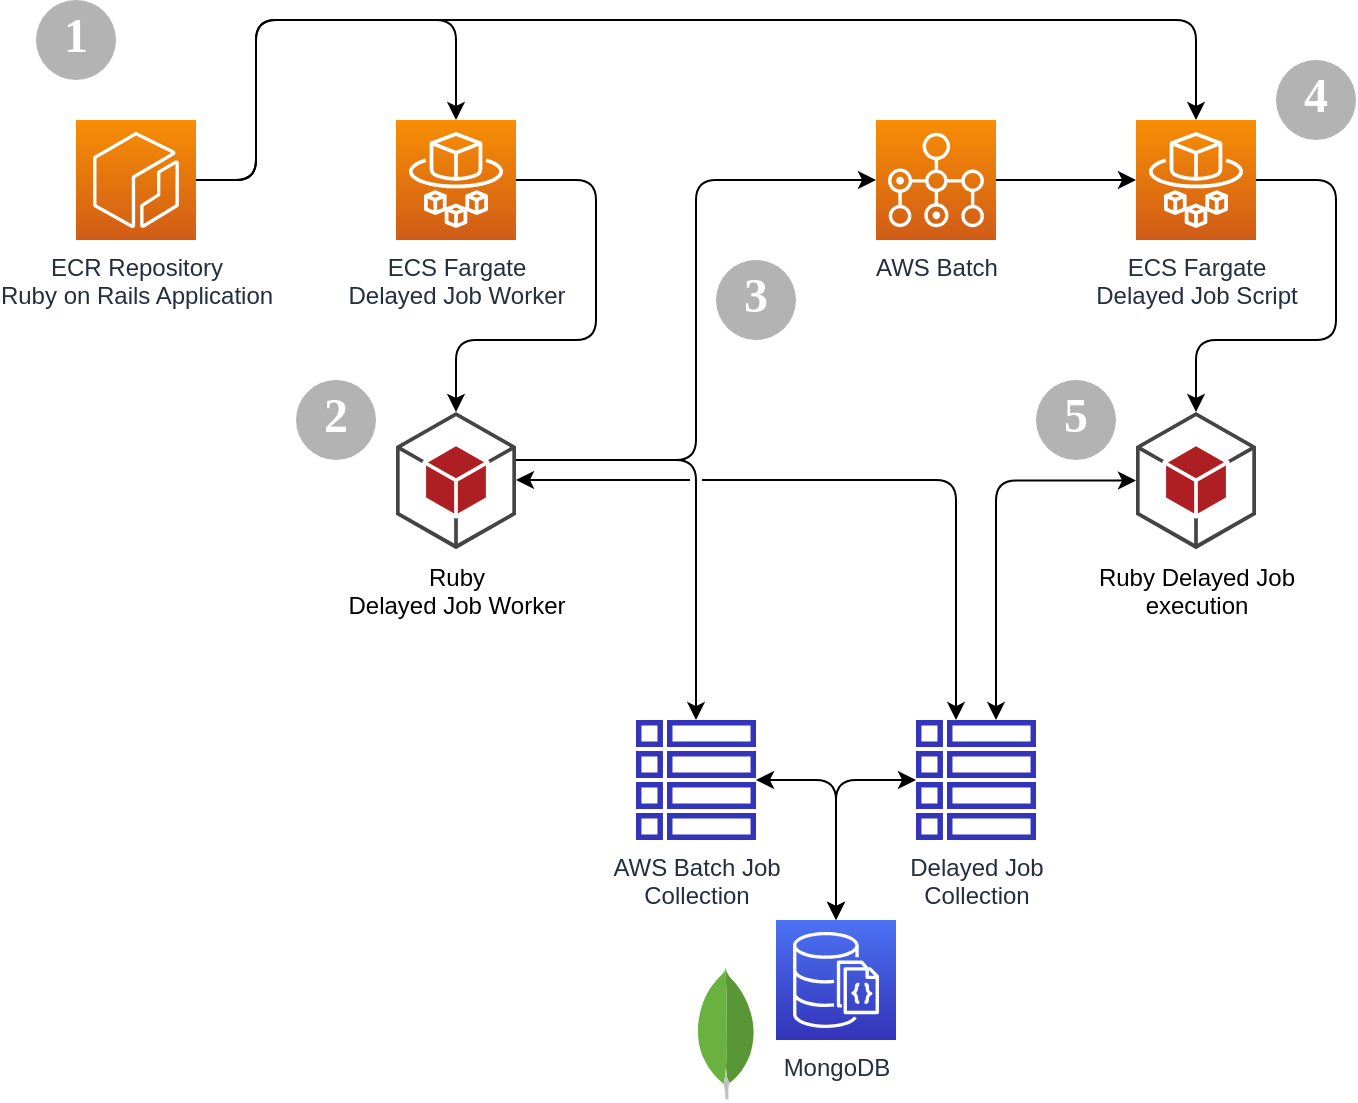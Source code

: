 <mxfile version="14.4.3" type="device"><diagram id="lPKi-7NcRLlOuUlj_jru" name="Page-1"><mxGraphModel dx="922" dy="672" grid="1" gridSize="10" guides="1" tooltips="1" connect="1" arrows="1" fold="1" page="1" pageScale="1" pageWidth="827" pageHeight="1169" math="0" shadow="0"><root><mxCell id="0"/><mxCell id="1" parent="0"/><mxCell id="7ZcOb-uDzyO2BifA8oeJ-69" style="edgeStyle=orthogonalEdgeStyle;rounded=1;orthogonalLoop=1;jettySize=auto;html=1;startArrow=none;startFill=0;" edge="1" parent="1" source="7ZcOb-uDzyO2BifA8oeJ-35" target="7ZcOb-uDzyO2BifA8oeJ-68"><mxGeometry relative="1" as="geometry"/></mxCell><mxCell id="7ZcOb-uDzyO2BifA8oeJ-35" value="AWS Batch" style="points=[[0,0,0],[0.25,0,0],[0.5,0,0],[0.75,0,0],[1,0,0],[0,1,0],[0.25,1,0],[0.5,1,0],[0.75,1,0],[1,1,0],[0,0.25,0],[0,0.5,0],[0,0.75,0],[1,0.25,0],[1,0.5,0],[1,0.75,0]];outlineConnect=0;fontColor=#232F3E;gradientColor=#F78E04;gradientDirection=north;fillColor=#D05C17;strokeColor=#ffffff;dashed=0;verticalLabelPosition=bottom;verticalAlign=top;align=center;html=1;fontSize=12;fontStyle=0;aspect=fixed;shape=mxgraph.aws4.resourceIcon;resIcon=mxgraph.aws4.batch;" vertex="1" parent="1"><mxGeometry x="510" y="370" width="60" height="60" as="geometry"/></mxCell><mxCell id="7ZcOb-uDzyO2BifA8oeJ-86" style="edgeStyle=orthogonalEdgeStyle;rounded=1;orthogonalLoop=1;jettySize=auto;html=1;startArrow=classic;startFill=1;" edge="1" parent="1" source="7ZcOb-uDzyO2BifA8oeJ-36" target="7ZcOb-uDzyO2BifA8oeJ-79"><mxGeometry relative="1" as="geometry"><Array as="points"><mxPoint x="570" y="550"/></Array></mxGeometry></mxCell><mxCell id="7ZcOb-uDzyO2BifA8oeJ-36" value="Ruby Delayed Job&lt;br&gt;execution" style="outlineConnect=0;dashed=0;verticalLabelPosition=bottom;verticalAlign=top;align=center;html=1;shape=mxgraph.aws3.android;fillColor=#AE1F23;gradientColor=none;" vertex="1" parent="1"><mxGeometry x="640" y="516" width="60" height="68.57" as="geometry"/></mxCell><mxCell id="7ZcOb-uDzyO2BifA8oeJ-73" style="edgeStyle=orthogonalEdgeStyle;rounded=1;orthogonalLoop=1;jettySize=auto;html=1;startArrow=none;startFill=0;" edge="1" parent="1" source="7ZcOb-uDzyO2BifA8oeJ-61" target="7ZcOb-uDzyO2BifA8oeJ-66"><mxGeometry relative="1" as="geometry"><Array as="points"><mxPoint x="370" y="400"/><mxPoint x="370" y="480"/><mxPoint x="300" y="480"/></Array></mxGeometry></mxCell><mxCell id="7ZcOb-uDzyO2BifA8oeJ-61" value="ECS Fargate&lt;br&gt;Delayed Job Worker" style="points=[[0,0,0],[0.25,0,0],[0.5,0,0],[0.75,0,0],[1,0,0],[0,1,0],[0.25,1,0],[0.5,1,0],[0.75,1,0],[1,1,0],[0,0.25,0],[0,0.5,0],[0,0.75,0],[1,0.25,0],[1,0.5,0],[1,0.75,0]];outlineConnect=0;fontColor=#232F3E;gradientColor=#F78E04;gradientDirection=north;fillColor=#D05C17;strokeColor=#ffffff;dashed=0;verticalLabelPosition=bottom;verticalAlign=top;align=center;html=1;fontSize=12;fontStyle=0;aspect=fixed;shape=mxgraph.aws4.resourceIcon;resIcon=mxgraph.aws4.fargate;" vertex="1" parent="1"><mxGeometry x="270" y="370" width="60" height="60" as="geometry"/></mxCell><mxCell id="7ZcOb-uDzyO2BifA8oeJ-70" style="edgeStyle=orthogonalEdgeStyle;rounded=1;orthogonalLoop=1;jettySize=auto;html=1;startArrow=none;startFill=0;" edge="1" parent="1" source="7ZcOb-uDzyO2BifA8oeJ-62" target="7ZcOb-uDzyO2BifA8oeJ-68"><mxGeometry relative="1" as="geometry"><Array as="points"><mxPoint x="200" y="400"/><mxPoint x="200" y="320"/><mxPoint x="670" y="320"/></Array></mxGeometry></mxCell><mxCell id="7ZcOb-uDzyO2BifA8oeJ-71" style="edgeStyle=orthogonalEdgeStyle;rounded=1;orthogonalLoop=1;jettySize=auto;html=1;startArrow=none;startFill=0;" edge="1" parent="1" source="7ZcOb-uDzyO2BifA8oeJ-62" target="7ZcOb-uDzyO2BifA8oeJ-61"><mxGeometry relative="1" as="geometry"><Array as="points"><mxPoint x="200" y="400"/><mxPoint x="200" y="320"/><mxPoint x="300" y="320"/></Array></mxGeometry></mxCell><mxCell id="7ZcOb-uDzyO2BifA8oeJ-62" value="ECR Repository&lt;br&gt;Ruby on Rails Application" style="points=[[0,0,0],[0.25,0,0],[0.5,0,0],[0.75,0,0],[1,0,0],[0,1,0],[0.25,1,0],[0.5,1,0],[0.75,1,0],[1,1,0],[0,0.25,0],[0,0.5,0],[0,0.75,0],[1,0.25,0],[1,0.5,0],[1,0.75,0]];outlineConnect=0;fontColor=#232F3E;gradientColor=#F78E04;gradientDirection=north;fillColor=#D05C17;strokeColor=#ffffff;dashed=0;verticalLabelPosition=bottom;verticalAlign=top;align=center;html=1;fontSize=12;fontStyle=0;aspect=fixed;shape=mxgraph.aws4.resourceIcon;resIcon=mxgraph.aws4.ecr;" vertex="1" parent="1"><mxGeometry x="110" y="370" width="60" height="60" as="geometry"/></mxCell><mxCell id="7ZcOb-uDzyO2BifA8oeJ-65" value="MongoDB" style="points=[[0,0,0],[0.25,0,0],[0.5,0,0],[0.75,0,0],[1,0,0],[0,1,0],[0.25,1,0],[0.5,1,0],[0.75,1,0],[1,1,0],[0,0.25,0],[0,0.5,0],[0,0.75,0],[1,0.25,0],[1,0.5,0],[1,0.75,0]];outlineConnect=0;fontColor=#232F3E;gradientColor=#4D72F3;gradientDirection=north;fillColor=#3334B9;strokeColor=#ffffff;dashed=0;verticalLabelPosition=bottom;verticalAlign=top;align=center;html=1;fontSize=12;fontStyle=0;aspect=fixed;shape=mxgraph.aws4.resourceIcon;resIcon=mxgraph.aws4.documentdb_with_mongodb_compatibility;" vertex="1" parent="1"><mxGeometry x="460" y="770" width="60" height="60" as="geometry"/></mxCell><mxCell id="7ZcOb-uDzyO2BifA8oeJ-64" value="" style="dashed=0;outlineConnect=0;html=1;align=center;labelPosition=center;verticalLabelPosition=bottom;verticalAlign=top;shape=mxgraph.weblogos.mongodb" vertex="1" parent="1"><mxGeometry x="420" y="793.8" width="30" height="66.2" as="geometry"/></mxCell><mxCell id="7ZcOb-uDzyO2BifA8oeJ-83" style="edgeStyle=orthogonalEdgeStyle;rounded=1;orthogonalLoop=1;jettySize=auto;html=1;entryX=0;entryY=0.5;entryDx=0;entryDy=0;entryPerimeter=0;startArrow=none;startFill=0;" edge="1" parent="1" source="7ZcOb-uDzyO2BifA8oeJ-66" target="7ZcOb-uDzyO2BifA8oeJ-35"><mxGeometry relative="1" as="geometry"><Array as="points"><mxPoint x="420" y="540"/><mxPoint x="420" y="400"/></Array></mxGeometry></mxCell><mxCell id="7ZcOb-uDzyO2BifA8oeJ-84" style="edgeStyle=orthogonalEdgeStyle;rounded=1;orthogonalLoop=1;jettySize=auto;html=1;startArrow=none;startFill=0;jumpStyle=gap;jumpSize=10;" edge="1" parent="1" source="7ZcOb-uDzyO2BifA8oeJ-66" target="7ZcOb-uDzyO2BifA8oeJ-80"><mxGeometry relative="1" as="geometry"><Array as="points"><mxPoint x="420" y="540"/></Array></mxGeometry></mxCell><mxCell id="7ZcOb-uDzyO2BifA8oeJ-66" value="Ruby&lt;br&gt;Delayed Job Worker&lt;br&gt;" style="outlineConnect=0;dashed=0;verticalLabelPosition=bottom;verticalAlign=top;align=center;html=1;shape=mxgraph.aws3.android;fillColor=#AE1F23;gradientColor=none;" vertex="1" parent="1"><mxGeometry x="270" y="516" width="60" height="68.57" as="geometry"/></mxCell><mxCell id="7ZcOb-uDzyO2BifA8oeJ-72" style="edgeStyle=orthogonalEdgeStyle;rounded=1;orthogonalLoop=1;jettySize=auto;html=1;startArrow=none;startFill=0;" edge="1" parent="1" source="7ZcOb-uDzyO2BifA8oeJ-68" target="7ZcOb-uDzyO2BifA8oeJ-36"><mxGeometry relative="1" as="geometry"><Array as="points"><mxPoint x="740" y="400"/><mxPoint x="740" y="480"/><mxPoint x="670" y="480"/></Array></mxGeometry></mxCell><mxCell id="7ZcOb-uDzyO2BifA8oeJ-68" value="ECS Fargate&lt;br&gt;Delayed Job Script" style="points=[[0,0,0],[0.25,0,0],[0.5,0,0],[0.75,0,0],[1,0,0],[0,1,0],[0.25,1,0],[0.5,1,0],[0.75,1,0],[1,1,0],[0,0.25,0],[0,0.5,0],[0,0.75,0],[1,0.25,0],[1,0.5,0],[1,0.75,0]];outlineConnect=0;fontColor=#232F3E;gradientColor=#F78E04;gradientDirection=north;fillColor=#D05C17;strokeColor=#ffffff;dashed=0;verticalLabelPosition=bottom;verticalAlign=top;align=center;html=1;fontSize=12;fontStyle=0;aspect=fixed;shape=mxgraph.aws4.resourceIcon;resIcon=mxgraph.aws4.fargate;" vertex="1" parent="1"><mxGeometry x="640" y="370" width="60" height="60" as="geometry"/></mxCell><mxCell id="7ZcOb-uDzyO2BifA8oeJ-81" style="edgeStyle=orthogonalEdgeStyle;rounded=1;orthogonalLoop=1;jettySize=auto;html=1;startArrow=classic;startFill=1;jumpStyle=gap;" edge="1" parent="1" source="7ZcOb-uDzyO2BifA8oeJ-79" target="7ZcOb-uDzyO2BifA8oeJ-66"><mxGeometry relative="1" as="geometry"><Array as="points"><mxPoint x="550" y="550"/></Array></mxGeometry></mxCell><mxCell id="7ZcOb-uDzyO2BifA8oeJ-88" style="edgeStyle=orthogonalEdgeStyle;rounded=1;jumpStyle=arc;jumpSize=10;orthogonalLoop=1;jettySize=auto;html=1;startArrow=classic;startFill=1;" edge="1" parent="1" source="7ZcOb-uDzyO2BifA8oeJ-79" target="7ZcOb-uDzyO2BifA8oeJ-65"><mxGeometry relative="1" as="geometry"/></mxCell><mxCell id="7ZcOb-uDzyO2BifA8oeJ-79" value="Delayed Job&lt;br&gt;Collection" style="outlineConnect=0;fontColor=#232F3E;gradientColor=none;fillColor=#3334B9;strokeColor=none;dashed=0;verticalLabelPosition=bottom;verticalAlign=top;align=center;html=1;fontSize=12;fontStyle=0;aspect=fixed;pointerEvents=1;shape=mxgraph.aws4.table;" vertex="1" parent="1"><mxGeometry x="530" y="670" width="60" height="60" as="geometry"/></mxCell><mxCell id="7ZcOb-uDzyO2BifA8oeJ-89" style="edgeStyle=orthogonalEdgeStyle;rounded=1;jumpStyle=arc;jumpSize=10;orthogonalLoop=1;jettySize=auto;html=1;startArrow=classic;startFill=1;" edge="1" parent="1" source="7ZcOb-uDzyO2BifA8oeJ-80" target="7ZcOb-uDzyO2BifA8oeJ-65"><mxGeometry relative="1" as="geometry"/></mxCell><mxCell id="7ZcOb-uDzyO2BifA8oeJ-80" value="AWS Batch Job&lt;br&gt;Collection" style="outlineConnect=0;fontColor=#232F3E;gradientColor=none;fillColor=#3334B9;strokeColor=none;dashed=0;verticalLabelPosition=bottom;verticalAlign=top;align=center;html=1;fontSize=12;fontStyle=0;aspect=fixed;pointerEvents=1;shape=mxgraph.aws4.table;" vertex="1" parent="1"><mxGeometry x="390" y="670" width="60" height="60" as="geometry"/></mxCell><mxCell id="7ZcOb-uDzyO2BifA8oeJ-92" value="&lt;div&gt;&lt;b&gt;&lt;font face=&quot;Verdana&quot; style=&quot;font-size: 24px&quot; color=&quot;#ffffff&quot;&gt;1&lt;/font&gt;&lt;/b&gt;&lt;/div&gt;" style="ellipse;whiteSpace=wrap;html=1;aspect=fixed;strokeColor=none;fillColor=#B3B3B3;align=center;spacingBottom=4;" vertex="1" parent="1"><mxGeometry x="90" y="310" width="40" height="40" as="geometry"/></mxCell><mxCell id="7ZcOb-uDzyO2BifA8oeJ-93" value="&lt;div&gt;&lt;b&gt;&lt;font face=&quot;Verdana&quot; style=&quot;font-size: 24px&quot; color=&quot;#ffffff&quot;&gt;2&lt;/font&gt;&lt;/b&gt;&lt;/div&gt;" style="ellipse;whiteSpace=wrap;html=1;aspect=fixed;strokeColor=none;fillColor=#B3B3B3;align=center;spacingBottom=4;" vertex="1" parent="1"><mxGeometry x="220" y="500" width="40" height="40" as="geometry"/></mxCell><mxCell id="7ZcOb-uDzyO2BifA8oeJ-94" value="&lt;div&gt;&lt;b&gt;&lt;font face=&quot;Verdana&quot; style=&quot;font-size: 24px&quot; color=&quot;#ffffff&quot;&gt;3&lt;/font&gt;&lt;/b&gt;&lt;/div&gt;" style="ellipse;whiteSpace=wrap;html=1;aspect=fixed;strokeColor=none;fillColor=#B3B3B3;align=center;spacingBottom=4;" vertex="1" parent="1"><mxGeometry x="430" y="440" width="40" height="40" as="geometry"/></mxCell><mxCell id="7ZcOb-uDzyO2BifA8oeJ-95" value="&lt;div&gt;&lt;b&gt;&lt;font face=&quot;Verdana&quot; style=&quot;font-size: 24px&quot; color=&quot;#ffffff&quot;&gt;4&lt;/font&gt;&lt;/b&gt;&lt;/div&gt;" style="ellipse;whiteSpace=wrap;html=1;aspect=fixed;strokeColor=none;fillColor=#B3B3B3;align=center;spacingBottom=4;" vertex="1" parent="1"><mxGeometry x="710" y="340" width="40" height="40" as="geometry"/></mxCell><mxCell id="7ZcOb-uDzyO2BifA8oeJ-96" value="&lt;div&gt;&lt;b&gt;&lt;font face=&quot;Verdana&quot; style=&quot;font-size: 24px&quot; color=&quot;#ffffff&quot;&gt;5&lt;/font&gt;&lt;/b&gt;&lt;/div&gt;" style="ellipse;whiteSpace=wrap;html=1;aspect=fixed;strokeColor=none;fillColor=#B3B3B3;align=center;spacingBottom=4;" vertex="1" parent="1"><mxGeometry x="590" y="500" width="40" height="40" as="geometry"/></mxCell></root></mxGraphModel></diagram></mxfile>